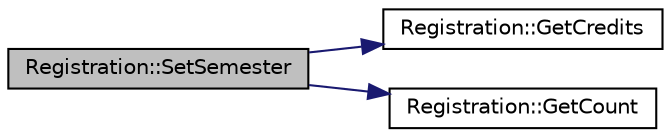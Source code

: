 digraph "Registration::SetSemester"
{
  edge [fontname="Helvetica",fontsize="10",labelfontname="Helvetica",labelfontsize="10"];
  node [fontname="Helvetica",fontsize="10",shape=record];
  rankdir="LR";
  Node78 [label="Registration::SetSemester",height=0.2,width=0.4,color="black", fillcolor="grey75", style="filled", fontcolor="black"];
  Node78 -> Node79 [color="midnightblue",fontsize="10",style="solid",fontname="Helvetica"];
  Node79 [label="Registration::GetCredits",height=0.2,width=0.4,color="black", fillcolor="white", style="filled",URL="$class_registration.html#a72a5cc800d9551d69e4c201cd9f07ccd"];
  Node78 -> Node80 [color="midnightblue",fontsize="10",style="solid",fontname="Helvetica"];
  Node80 [label="Registration::GetCount",height=0.2,width=0.4,color="black", fillcolor="white", style="filled",URL="$class_registration.html#a729a2d6ae08aefd2dbe10ec7b3e5ce48"];
}
